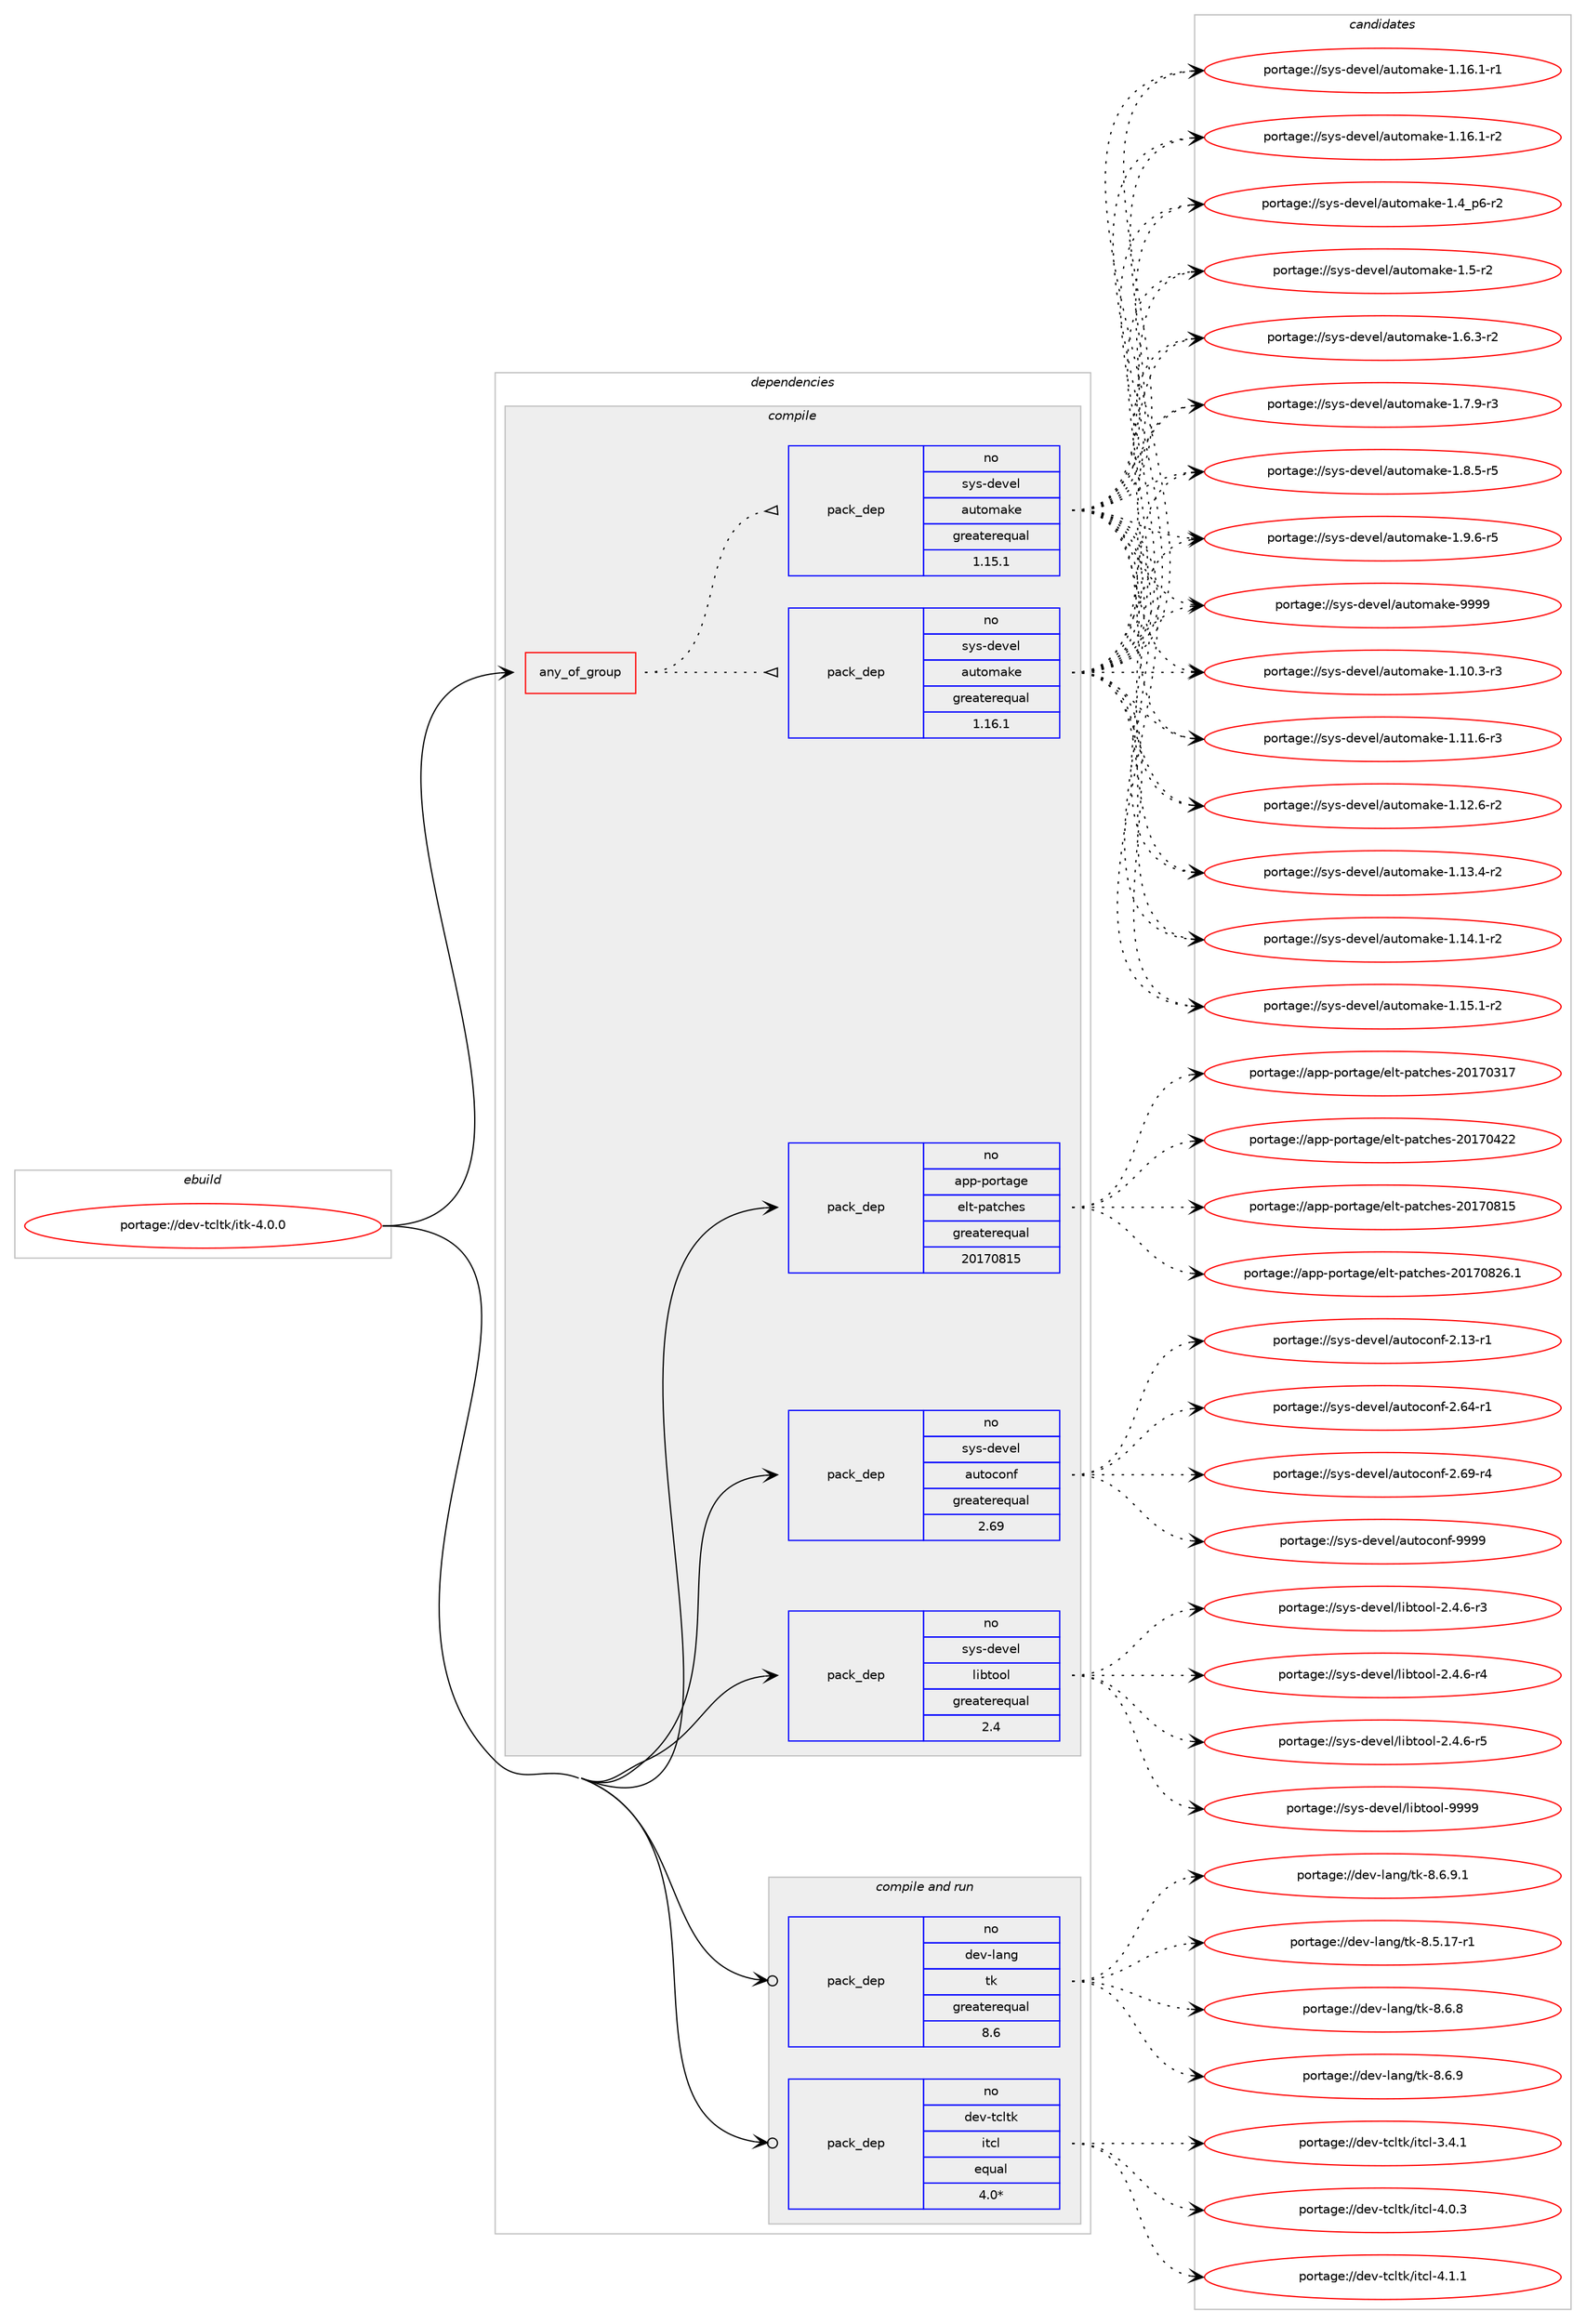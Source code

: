 digraph prolog {

# *************
# Graph options
# *************

newrank=true;
concentrate=true;
compound=true;
graph [rankdir=LR,fontname=Helvetica,fontsize=10,ranksep=1.5];#, ranksep=2.5, nodesep=0.2];
edge  [arrowhead=vee];
node  [fontname=Helvetica,fontsize=10];

# **********
# The ebuild
# **********

subgraph cluster_leftcol {
color=gray;
rank=same;
label=<<i>ebuild</i>>;
id [label="portage://dev-tcltk/itk-4.0.0", color=red, width=4, href="../dev-tcltk/itk-4.0.0.svg"];
}

# ****************
# The dependencies
# ****************

subgraph cluster_midcol {
color=gray;
label=<<i>dependencies</i>>;
subgraph cluster_compile {
fillcolor="#eeeeee";
style=filled;
label=<<i>compile</i>>;
subgraph any3509 {
dependency257220 [label=<<TABLE BORDER="0" CELLBORDER="1" CELLSPACING="0" CELLPADDING="4"><TR><TD CELLPADDING="10">any_of_group</TD></TR></TABLE>>, shape=none, color=red];subgraph pack183476 {
dependency257221 [label=<<TABLE BORDER="0" CELLBORDER="1" CELLSPACING="0" CELLPADDING="4" WIDTH="220"><TR><TD ROWSPAN="6" CELLPADDING="30">pack_dep</TD></TR><TR><TD WIDTH="110">no</TD></TR><TR><TD>sys-devel</TD></TR><TR><TD>automake</TD></TR><TR><TD>greaterequal</TD></TR><TR><TD>1.16.1</TD></TR></TABLE>>, shape=none, color=blue];
}
dependency257220:e -> dependency257221:w [weight=20,style="dotted",arrowhead="oinv"];
subgraph pack183477 {
dependency257222 [label=<<TABLE BORDER="0" CELLBORDER="1" CELLSPACING="0" CELLPADDING="4" WIDTH="220"><TR><TD ROWSPAN="6" CELLPADDING="30">pack_dep</TD></TR><TR><TD WIDTH="110">no</TD></TR><TR><TD>sys-devel</TD></TR><TR><TD>automake</TD></TR><TR><TD>greaterequal</TD></TR><TR><TD>1.15.1</TD></TR></TABLE>>, shape=none, color=blue];
}
dependency257220:e -> dependency257222:w [weight=20,style="dotted",arrowhead="oinv"];
}
id:e -> dependency257220:w [weight=20,style="solid",arrowhead="vee"];
subgraph pack183478 {
dependency257223 [label=<<TABLE BORDER="0" CELLBORDER="1" CELLSPACING="0" CELLPADDING="4" WIDTH="220"><TR><TD ROWSPAN="6" CELLPADDING="30">pack_dep</TD></TR><TR><TD WIDTH="110">no</TD></TR><TR><TD>app-portage</TD></TR><TR><TD>elt-patches</TD></TR><TR><TD>greaterequal</TD></TR><TR><TD>20170815</TD></TR></TABLE>>, shape=none, color=blue];
}
id:e -> dependency257223:w [weight=20,style="solid",arrowhead="vee"];
subgraph pack183479 {
dependency257224 [label=<<TABLE BORDER="0" CELLBORDER="1" CELLSPACING="0" CELLPADDING="4" WIDTH="220"><TR><TD ROWSPAN="6" CELLPADDING="30">pack_dep</TD></TR><TR><TD WIDTH="110">no</TD></TR><TR><TD>sys-devel</TD></TR><TR><TD>autoconf</TD></TR><TR><TD>greaterequal</TD></TR><TR><TD>2.69</TD></TR></TABLE>>, shape=none, color=blue];
}
id:e -> dependency257224:w [weight=20,style="solid",arrowhead="vee"];
subgraph pack183480 {
dependency257225 [label=<<TABLE BORDER="0" CELLBORDER="1" CELLSPACING="0" CELLPADDING="4" WIDTH="220"><TR><TD ROWSPAN="6" CELLPADDING="30">pack_dep</TD></TR><TR><TD WIDTH="110">no</TD></TR><TR><TD>sys-devel</TD></TR><TR><TD>libtool</TD></TR><TR><TD>greaterequal</TD></TR><TR><TD>2.4</TD></TR></TABLE>>, shape=none, color=blue];
}
id:e -> dependency257225:w [weight=20,style="solid",arrowhead="vee"];
}
subgraph cluster_compileandrun {
fillcolor="#eeeeee";
style=filled;
label=<<i>compile and run</i>>;
subgraph pack183481 {
dependency257226 [label=<<TABLE BORDER="0" CELLBORDER="1" CELLSPACING="0" CELLPADDING="4" WIDTH="220"><TR><TD ROWSPAN="6" CELLPADDING="30">pack_dep</TD></TR><TR><TD WIDTH="110">no</TD></TR><TR><TD>dev-lang</TD></TR><TR><TD>tk</TD></TR><TR><TD>greaterequal</TD></TR><TR><TD>8.6</TD></TR></TABLE>>, shape=none, color=blue];
}
id:e -> dependency257226:w [weight=20,style="solid",arrowhead="odotvee"];
subgraph pack183482 {
dependency257227 [label=<<TABLE BORDER="0" CELLBORDER="1" CELLSPACING="0" CELLPADDING="4" WIDTH="220"><TR><TD ROWSPAN="6" CELLPADDING="30">pack_dep</TD></TR><TR><TD WIDTH="110">no</TD></TR><TR><TD>dev-tcltk</TD></TR><TR><TD>itcl</TD></TR><TR><TD>equal</TD></TR><TR><TD>4.0*</TD></TR></TABLE>>, shape=none, color=blue];
}
id:e -> dependency257227:w [weight=20,style="solid",arrowhead="odotvee"];
}
subgraph cluster_run {
fillcolor="#eeeeee";
style=filled;
label=<<i>run</i>>;
}
}

# **************
# The candidates
# **************

subgraph cluster_choices {
rank=same;
color=gray;
label=<<i>candidates</i>>;

subgraph choice183476 {
color=black;
nodesep=1;
choiceportage11512111545100101118101108479711711611110997107101454946494846514511451 [label="portage://sys-devel/automake-1.10.3-r3", color=red, width=4,href="../sys-devel/automake-1.10.3-r3.svg"];
choiceportage11512111545100101118101108479711711611110997107101454946494946544511451 [label="portage://sys-devel/automake-1.11.6-r3", color=red, width=4,href="../sys-devel/automake-1.11.6-r3.svg"];
choiceportage11512111545100101118101108479711711611110997107101454946495046544511450 [label="portage://sys-devel/automake-1.12.6-r2", color=red, width=4,href="../sys-devel/automake-1.12.6-r2.svg"];
choiceportage11512111545100101118101108479711711611110997107101454946495146524511450 [label="portage://sys-devel/automake-1.13.4-r2", color=red, width=4,href="../sys-devel/automake-1.13.4-r2.svg"];
choiceportage11512111545100101118101108479711711611110997107101454946495246494511450 [label="portage://sys-devel/automake-1.14.1-r2", color=red, width=4,href="../sys-devel/automake-1.14.1-r2.svg"];
choiceportage11512111545100101118101108479711711611110997107101454946495346494511450 [label="portage://sys-devel/automake-1.15.1-r2", color=red, width=4,href="../sys-devel/automake-1.15.1-r2.svg"];
choiceportage11512111545100101118101108479711711611110997107101454946495446494511449 [label="portage://sys-devel/automake-1.16.1-r1", color=red, width=4,href="../sys-devel/automake-1.16.1-r1.svg"];
choiceportage11512111545100101118101108479711711611110997107101454946495446494511450 [label="portage://sys-devel/automake-1.16.1-r2", color=red, width=4,href="../sys-devel/automake-1.16.1-r2.svg"];
choiceportage115121115451001011181011084797117116111109971071014549465295112544511450 [label="portage://sys-devel/automake-1.4_p6-r2", color=red, width=4,href="../sys-devel/automake-1.4_p6-r2.svg"];
choiceportage11512111545100101118101108479711711611110997107101454946534511450 [label="portage://sys-devel/automake-1.5-r2", color=red, width=4,href="../sys-devel/automake-1.5-r2.svg"];
choiceportage115121115451001011181011084797117116111109971071014549465446514511450 [label="portage://sys-devel/automake-1.6.3-r2", color=red, width=4,href="../sys-devel/automake-1.6.3-r2.svg"];
choiceportage115121115451001011181011084797117116111109971071014549465546574511451 [label="portage://sys-devel/automake-1.7.9-r3", color=red, width=4,href="../sys-devel/automake-1.7.9-r3.svg"];
choiceportage115121115451001011181011084797117116111109971071014549465646534511453 [label="portage://sys-devel/automake-1.8.5-r5", color=red, width=4,href="../sys-devel/automake-1.8.5-r5.svg"];
choiceportage115121115451001011181011084797117116111109971071014549465746544511453 [label="portage://sys-devel/automake-1.9.6-r5", color=red, width=4,href="../sys-devel/automake-1.9.6-r5.svg"];
choiceportage115121115451001011181011084797117116111109971071014557575757 [label="portage://sys-devel/automake-9999", color=red, width=4,href="../sys-devel/automake-9999.svg"];
dependency257221:e -> choiceportage11512111545100101118101108479711711611110997107101454946494846514511451:w [style=dotted,weight="100"];
dependency257221:e -> choiceportage11512111545100101118101108479711711611110997107101454946494946544511451:w [style=dotted,weight="100"];
dependency257221:e -> choiceportage11512111545100101118101108479711711611110997107101454946495046544511450:w [style=dotted,weight="100"];
dependency257221:e -> choiceportage11512111545100101118101108479711711611110997107101454946495146524511450:w [style=dotted,weight="100"];
dependency257221:e -> choiceportage11512111545100101118101108479711711611110997107101454946495246494511450:w [style=dotted,weight="100"];
dependency257221:e -> choiceportage11512111545100101118101108479711711611110997107101454946495346494511450:w [style=dotted,weight="100"];
dependency257221:e -> choiceportage11512111545100101118101108479711711611110997107101454946495446494511449:w [style=dotted,weight="100"];
dependency257221:e -> choiceportage11512111545100101118101108479711711611110997107101454946495446494511450:w [style=dotted,weight="100"];
dependency257221:e -> choiceportage115121115451001011181011084797117116111109971071014549465295112544511450:w [style=dotted,weight="100"];
dependency257221:e -> choiceportage11512111545100101118101108479711711611110997107101454946534511450:w [style=dotted,weight="100"];
dependency257221:e -> choiceportage115121115451001011181011084797117116111109971071014549465446514511450:w [style=dotted,weight="100"];
dependency257221:e -> choiceportage115121115451001011181011084797117116111109971071014549465546574511451:w [style=dotted,weight="100"];
dependency257221:e -> choiceportage115121115451001011181011084797117116111109971071014549465646534511453:w [style=dotted,weight="100"];
dependency257221:e -> choiceportage115121115451001011181011084797117116111109971071014549465746544511453:w [style=dotted,weight="100"];
dependency257221:e -> choiceportage115121115451001011181011084797117116111109971071014557575757:w [style=dotted,weight="100"];
}
subgraph choice183477 {
color=black;
nodesep=1;
choiceportage11512111545100101118101108479711711611110997107101454946494846514511451 [label="portage://sys-devel/automake-1.10.3-r3", color=red, width=4,href="../sys-devel/automake-1.10.3-r3.svg"];
choiceportage11512111545100101118101108479711711611110997107101454946494946544511451 [label="portage://sys-devel/automake-1.11.6-r3", color=red, width=4,href="../sys-devel/automake-1.11.6-r3.svg"];
choiceportage11512111545100101118101108479711711611110997107101454946495046544511450 [label="portage://sys-devel/automake-1.12.6-r2", color=red, width=4,href="../sys-devel/automake-1.12.6-r2.svg"];
choiceportage11512111545100101118101108479711711611110997107101454946495146524511450 [label="portage://sys-devel/automake-1.13.4-r2", color=red, width=4,href="../sys-devel/automake-1.13.4-r2.svg"];
choiceportage11512111545100101118101108479711711611110997107101454946495246494511450 [label="portage://sys-devel/automake-1.14.1-r2", color=red, width=4,href="../sys-devel/automake-1.14.1-r2.svg"];
choiceportage11512111545100101118101108479711711611110997107101454946495346494511450 [label="portage://sys-devel/automake-1.15.1-r2", color=red, width=4,href="../sys-devel/automake-1.15.1-r2.svg"];
choiceportage11512111545100101118101108479711711611110997107101454946495446494511449 [label="portage://sys-devel/automake-1.16.1-r1", color=red, width=4,href="../sys-devel/automake-1.16.1-r1.svg"];
choiceportage11512111545100101118101108479711711611110997107101454946495446494511450 [label="portage://sys-devel/automake-1.16.1-r2", color=red, width=4,href="../sys-devel/automake-1.16.1-r2.svg"];
choiceportage115121115451001011181011084797117116111109971071014549465295112544511450 [label="portage://sys-devel/automake-1.4_p6-r2", color=red, width=4,href="../sys-devel/automake-1.4_p6-r2.svg"];
choiceportage11512111545100101118101108479711711611110997107101454946534511450 [label="portage://sys-devel/automake-1.5-r2", color=red, width=4,href="../sys-devel/automake-1.5-r2.svg"];
choiceportage115121115451001011181011084797117116111109971071014549465446514511450 [label="portage://sys-devel/automake-1.6.3-r2", color=red, width=4,href="../sys-devel/automake-1.6.3-r2.svg"];
choiceportage115121115451001011181011084797117116111109971071014549465546574511451 [label="portage://sys-devel/automake-1.7.9-r3", color=red, width=4,href="../sys-devel/automake-1.7.9-r3.svg"];
choiceportage115121115451001011181011084797117116111109971071014549465646534511453 [label="portage://sys-devel/automake-1.8.5-r5", color=red, width=4,href="../sys-devel/automake-1.8.5-r5.svg"];
choiceportage115121115451001011181011084797117116111109971071014549465746544511453 [label="portage://sys-devel/automake-1.9.6-r5", color=red, width=4,href="../sys-devel/automake-1.9.6-r5.svg"];
choiceportage115121115451001011181011084797117116111109971071014557575757 [label="portage://sys-devel/automake-9999", color=red, width=4,href="../sys-devel/automake-9999.svg"];
dependency257222:e -> choiceportage11512111545100101118101108479711711611110997107101454946494846514511451:w [style=dotted,weight="100"];
dependency257222:e -> choiceportage11512111545100101118101108479711711611110997107101454946494946544511451:w [style=dotted,weight="100"];
dependency257222:e -> choiceportage11512111545100101118101108479711711611110997107101454946495046544511450:w [style=dotted,weight="100"];
dependency257222:e -> choiceportage11512111545100101118101108479711711611110997107101454946495146524511450:w [style=dotted,weight="100"];
dependency257222:e -> choiceportage11512111545100101118101108479711711611110997107101454946495246494511450:w [style=dotted,weight="100"];
dependency257222:e -> choiceportage11512111545100101118101108479711711611110997107101454946495346494511450:w [style=dotted,weight="100"];
dependency257222:e -> choiceportage11512111545100101118101108479711711611110997107101454946495446494511449:w [style=dotted,weight="100"];
dependency257222:e -> choiceportage11512111545100101118101108479711711611110997107101454946495446494511450:w [style=dotted,weight="100"];
dependency257222:e -> choiceportage115121115451001011181011084797117116111109971071014549465295112544511450:w [style=dotted,weight="100"];
dependency257222:e -> choiceportage11512111545100101118101108479711711611110997107101454946534511450:w [style=dotted,weight="100"];
dependency257222:e -> choiceportage115121115451001011181011084797117116111109971071014549465446514511450:w [style=dotted,weight="100"];
dependency257222:e -> choiceportage115121115451001011181011084797117116111109971071014549465546574511451:w [style=dotted,weight="100"];
dependency257222:e -> choiceportage115121115451001011181011084797117116111109971071014549465646534511453:w [style=dotted,weight="100"];
dependency257222:e -> choiceportage115121115451001011181011084797117116111109971071014549465746544511453:w [style=dotted,weight="100"];
dependency257222:e -> choiceportage115121115451001011181011084797117116111109971071014557575757:w [style=dotted,weight="100"];
}
subgraph choice183478 {
color=black;
nodesep=1;
choiceportage97112112451121111141169710310147101108116451129711699104101115455048495548514955 [label="portage://app-portage/elt-patches-20170317", color=red, width=4,href="../app-portage/elt-patches-20170317.svg"];
choiceportage97112112451121111141169710310147101108116451129711699104101115455048495548525050 [label="portage://app-portage/elt-patches-20170422", color=red, width=4,href="../app-portage/elt-patches-20170422.svg"];
choiceportage97112112451121111141169710310147101108116451129711699104101115455048495548564953 [label="portage://app-portage/elt-patches-20170815", color=red, width=4,href="../app-portage/elt-patches-20170815.svg"];
choiceportage971121124511211111411697103101471011081164511297116991041011154550484955485650544649 [label="portage://app-portage/elt-patches-20170826.1", color=red, width=4,href="../app-portage/elt-patches-20170826.1.svg"];
dependency257223:e -> choiceportage97112112451121111141169710310147101108116451129711699104101115455048495548514955:w [style=dotted,weight="100"];
dependency257223:e -> choiceportage97112112451121111141169710310147101108116451129711699104101115455048495548525050:w [style=dotted,weight="100"];
dependency257223:e -> choiceportage97112112451121111141169710310147101108116451129711699104101115455048495548564953:w [style=dotted,weight="100"];
dependency257223:e -> choiceportage971121124511211111411697103101471011081164511297116991041011154550484955485650544649:w [style=dotted,weight="100"];
}
subgraph choice183479 {
color=black;
nodesep=1;
choiceportage1151211154510010111810110847971171161119911111010245504649514511449 [label="portage://sys-devel/autoconf-2.13-r1", color=red, width=4,href="../sys-devel/autoconf-2.13-r1.svg"];
choiceportage1151211154510010111810110847971171161119911111010245504654524511449 [label="portage://sys-devel/autoconf-2.64-r1", color=red, width=4,href="../sys-devel/autoconf-2.64-r1.svg"];
choiceportage1151211154510010111810110847971171161119911111010245504654574511452 [label="portage://sys-devel/autoconf-2.69-r4", color=red, width=4,href="../sys-devel/autoconf-2.69-r4.svg"];
choiceportage115121115451001011181011084797117116111991111101024557575757 [label="portage://sys-devel/autoconf-9999", color=red, width=4,href="../sys-devel/autoconf-9999.svg"];
dependency257224:e -> choiceportage1151211154510010111810110847971171161119911111010245504649514511449:w [style=dotted,weight="100"];
dependency257224:e -> choiceportage1151211154510010111810110847971171161119911111010245504654524511449:w [style=dotted,weight="100"];
dependency257224:e -> choiceportage1151211154510010111810110847971171161119911111010245504654574511452:w [style=dotted,weight="100"];
dependency257224:e -> choiceportage115121115451001011181011084797117116111991111101024557575757:w [style=dotted,weight="100"];
}
subgraph choice183480 {
color=black;
nodesep=1;
choiceportage1151211154510010111810110847108105981161111111084550465246544511451 [label="portage://sys-devel/libtool-2.4.6-r3", color=red, width=4,href="../sys-devel/libtool-2.4.6-r3.svg"];
choiceportage1151211154510010111810110847108105981161111111084550465246544511452 [label="portage://sys-devel/libtool-2.4.6-r4", color=red, width=4,href="../sys-devel/libtool-2.4.6-r4.svg"];
choiceportage1151211154510010111810110847108105981161111111084550465246544511453 [label="portage://sys-devel/libtool-2.4.6-r5", color=red, width=4,href="../sys-devel/libtool-2.4.6-r5.svg"];
choiceportage1151211154510010111810110847108105981161111111084557575757 [label="portage://sys-devel/libtool-9999", color=red, width=4,href="../sys-devel/libtool-9999.svg"];
dependency257225:e -> choiceportage1151211154510010111810110847108105981161111111084550465246544511451:w [style=dotted,weight="100"];
dependency257225:e -> choiceportage1151211154510010111810110847108105981161111111084550465246544511452:w [style=dotted,weight="100"];
dependency257225:e -> choiceportage1151211154510010111810110847108105981161111111084550465246544511453:w [style=dotted,weight="100"];
dependency257225:e -> choiceportage1151211154510010111810110847108105981161111111084557575757:w [style=dotted,weight="100"];
}
subgraph choice183481 {
color=black;
nodesep=1;
choiceportage100101118451089711010347116107455646534649554511449 [label="portage://dev-lang/tk-8.5.17-r1", color=red, width=4,href="../dev-lang/tk-8.5.17-r1.svg"];
choiceportage100101118451089711010347116107455646544656 [label="portage://dev-lang/tk-8.6.8", color=red, width=4,href="../dev-lang/tk-8.6.8.svg"];
choiceportage100101118451089711010347116107455646544657 [label="portage://dev-lang/tk-8.6.9", color=red, width=4,href="../dev-lang/tk-8.6.9.svg"];
choiceportage1001011184510897110103471161074556465446574649 [label="portage://dev-lang/tk-8.6.9.1", color=red, width=4,href="../dev-lang/tk-8.6.9.1.svg"];
dependency257226:e -> choiceportage100101118451089711010347116107455646534649554511449:w [style=dotted,weight="100"];
dependency257226:e -> choiceportage100101118451089711010347116107455646544656:w [style=dotted,weight="100"];
dependency257226:e -> choiceportage100101118451089711010347116107455646544657:w [style=dotted,weight="100"];
dependency257226:e -> choiceportage1001011184510897110103471161074556465446574649:w [style=dotted,weight="100"];
}
subgraph choice183482 {
color=black;
nodesep=1;
choiceportage10010111845116991081161074710511699108455146524649 [label="portage://dev-tcltk/itcl-3.4.1", color=red, width=4,href="../dev-tcltk/itcl-3.4.1.svg"];
choiceportage10010111845116991081161074710511699108455246484651 [label="portage://dev-tcltk/itcl-4.0.3", color=red, width=4,href="../dev-tcltk/itcl-4.0.3.svg"];
choiceportage10010111845116991081161074710511699108455246494649 [label="portage://dev-tcltk/itcl-4.1.1", color=red, width=4,href="../dev-tcltk/itcl-4.1.1.svg"];
dependency257227:e -> choiceportage10010111845116991081161074710511699108455146524649:w [style=dotted,weight="100"];
dependency257227:e -> choiceportage10010111845116991081161074710511699108455246484651:w [style=dotted,weight="100"];
dependency257227:e -> choiceportage10010111845116991081161074710511699108455246494649:w [style=dotted,weight="100"];
}
}

}

